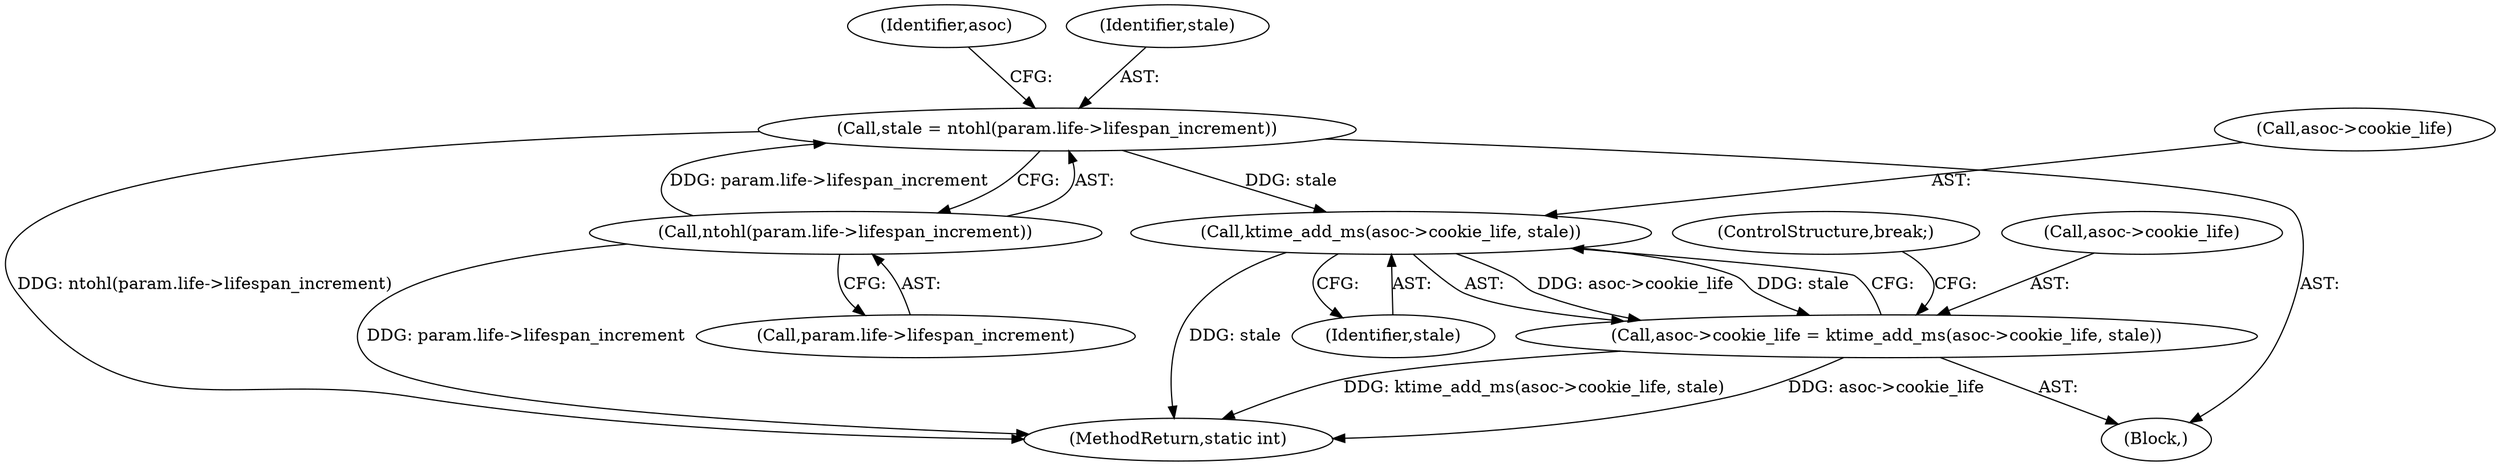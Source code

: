 digraph "0_linux_e40607cbe270a9e8360907cb1e62ddf0736e4864@pointer" {
"1000242" [label="(Call,ktime_add_ms(asoc->cookie_life, stale))"];
"1000230" [label="(Call,stale = ntohl(param.life->lifespan_increment))"];
"1000232" [label="(Call,ntohl(param.life->lifespan_increment))"];
"1000238" [label="(Call,asoc->cookie_life = ktime_add_ms(asoc->cookie_life, stale))"];
"1000238" [label="(Call,asoc->cookie_life = ktime_add_ms(asoc->cookie_life, stale))"];
"1000240" [label="(Identifier,asoc)"];
"1000243" [label="(Call,asoc->cookie_life)"];
"1000232" [label="(Call,ntohl(param.life->lifespan_increment))"];
"1000154" [label="(Block,)"];
"1000247" [label="(ControlStructure,break;)"];
"1000233" [label="(Call,param.life->lifespan_increment)"];
"1000239" [label="(Call,asoc->cookie_life)"];
"1000230" [label="(Call,stale = ntohl(param.life->lifespan_increment))"];
"1000246" [label="(Identifier,stale)"];
"1000645" [label="(MethodReturn,static int)"];
"1000231" [label="(Identifier,stale)"];
"1000242" [label="(Call,ktime_add_ms(asoc->cookie_life, stale))"];
"1000242" -> "1000238"  [label="AST: "];
"1000242" -> "1000246"  [label="CFG: "];
"1000243" -> "1000242"  [label="AST: "];
"1000246" -> "1000242"  [label="AST: "];
"1000238" -> "1000242"  [label="CFG: "];
"1000242" -> "1000645"  [label="DDG: stale"];
"1000242" -> "1000238"  [label="DDG: asoc->cookie_life"];
"1000242" -> "1000238"  [label="DDG: stale"];
"1000230" -> "1000242"  [label="DDG: stale"];
"1000230" -> "1000154"  [label="AST: "];
"1000230" -> "1000232"  [label="CFG: "];
"1000231" -> "1000230"  [label="AST: "];
"1000232" -> "1000230"  [label="AST: "];
"1000240" -> "1000230"  [label="CFG: "];
"1000230" -> "1000645"  [label="DDG: ntohl(param.life->lifespan_increment)"];
"1000232" -> "1000230"  [label="DDG: param.life->lifespan_increment"];
"1000232" -> "1000233"  [label="CFG: "];
"1000233" -> "1000232"  [label="AST: "];
"1000232" -> "1000645"  [label="DDG: param.life->lifespan_increment"];
"1000238" -> "1000154"  [label="AST: "];
"1000239" -> "1000238"  [label="AST: "];
"1000247" -> "1000238"  [label="CFG: "];
"1000238" -> "1000645"  [label="DDG: asoc->cookie_life"];
"1000238" -> "1000645"  [label="DDG: ktime_add_ms(asoc->cookie_life, stale)"];
}
